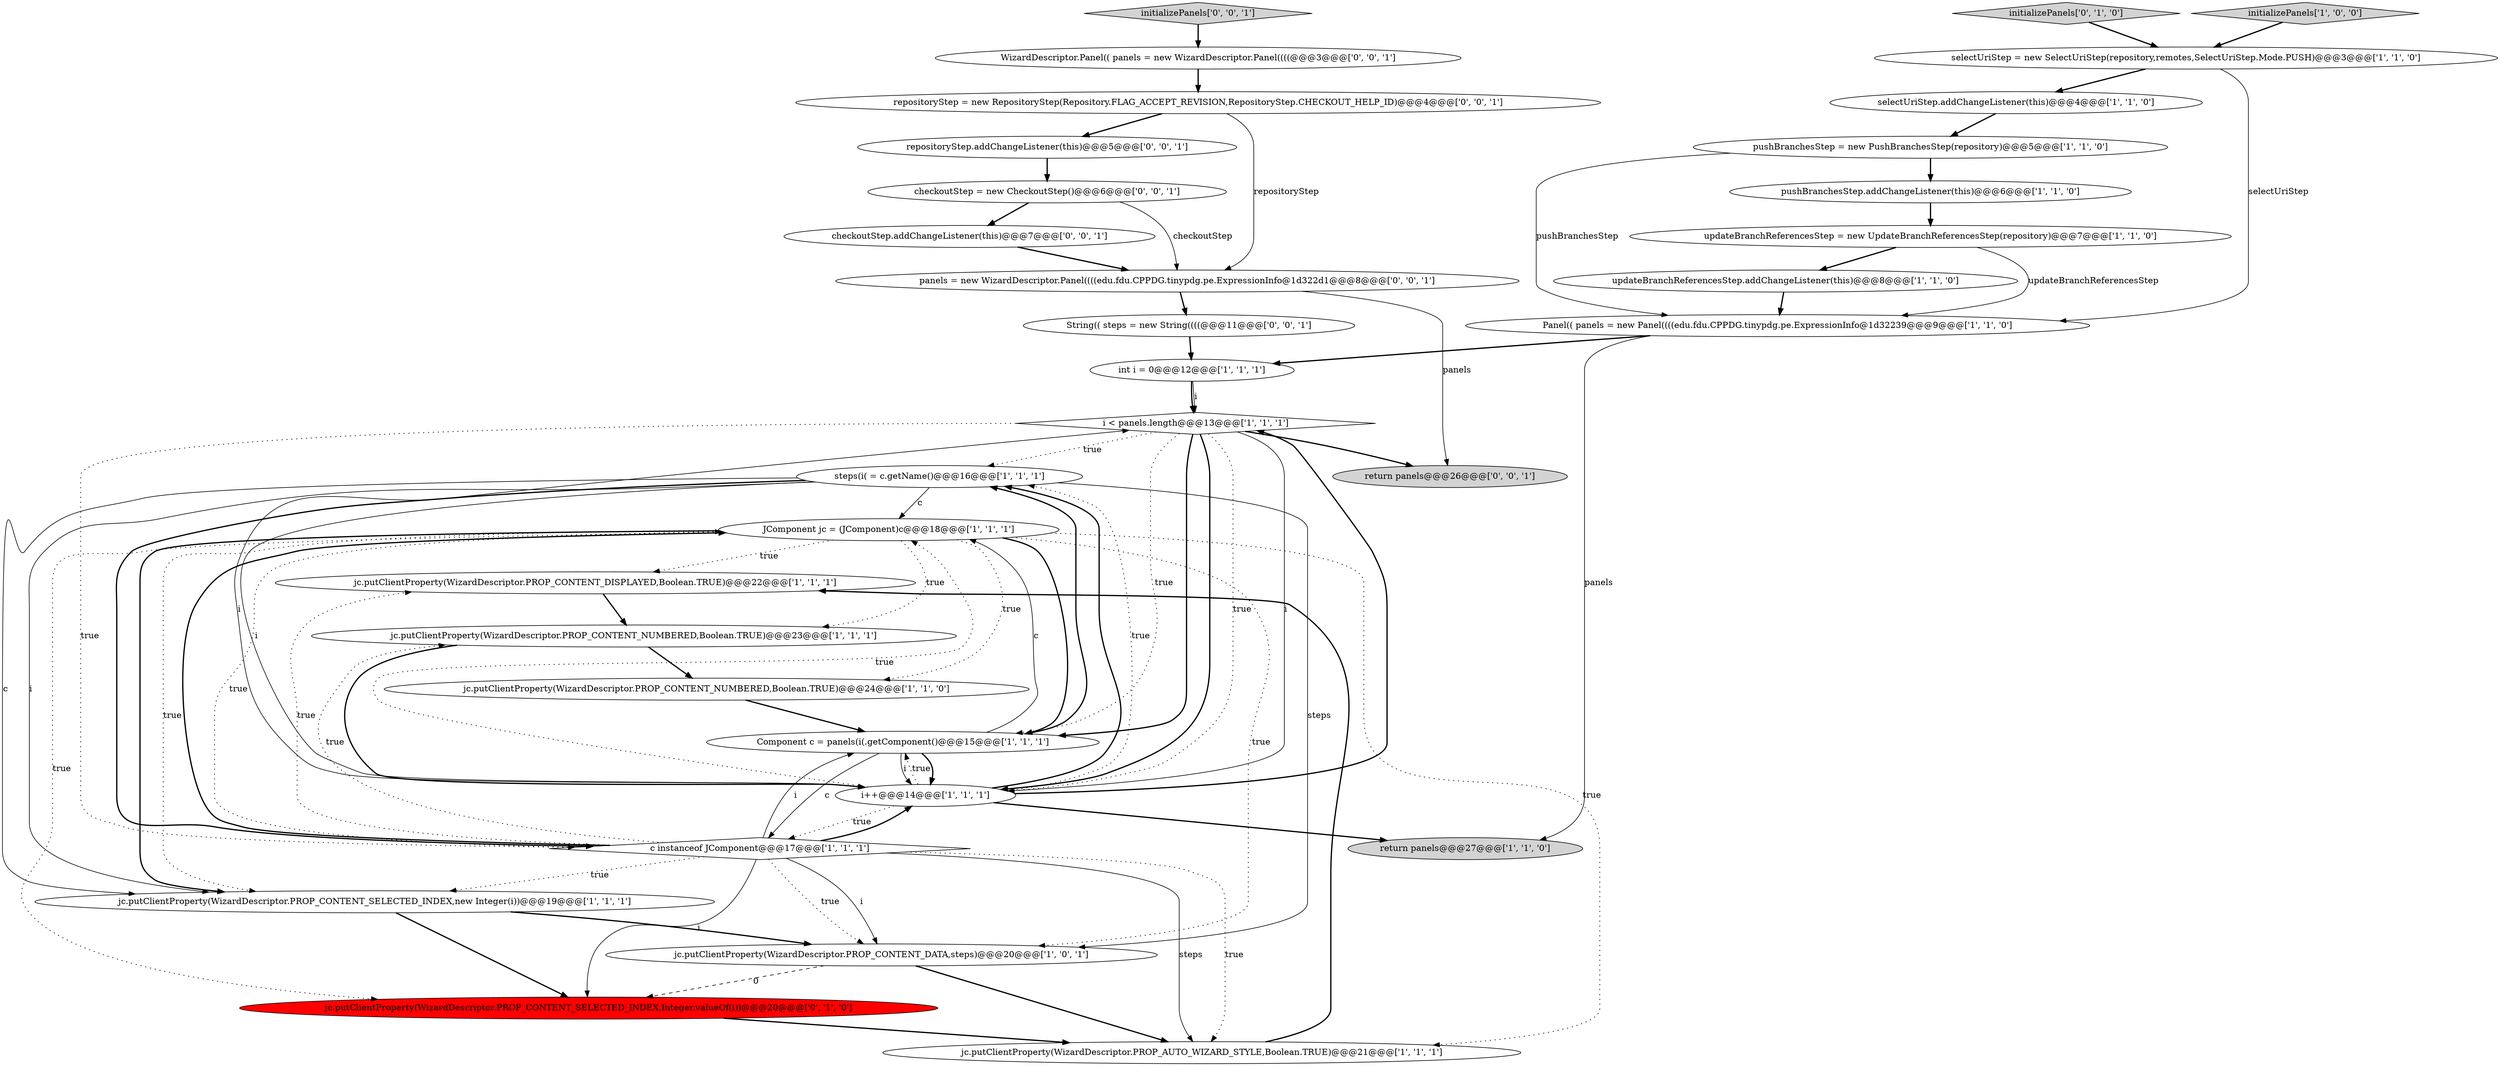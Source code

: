 digraph {
30 [style = filled, label = "repositoryStep.addChangeListener(this)@@@5@@@['0', '0', '1']", fillcolor = white, shape = ellipse image = "AAA0AAABBB3BBB"];
29 [style = filled, label = "checkoutStep = new CheckoutStep()@@@6@@@['0', '0', '1']", fillcolor = white, shape = ellipse image = "AAA0AAABBB3BBB"];
19 [style = filled, label = "steps(i( = c.getName()@@@16@@@['1', '1', '1']", fillcolor = white, shape = ellipse image = "AAA0AAABBB1BBB"];
15 [style = filled, label = "jc.putClientProperty(WizardDescriptor.PROP_CONTENT_DISPLAYED,Boolean.TRUE)@@@22@@@['1', '1', '1']", fillcolor = white, shape = ellipse image = "AAA0AAABBB1BBB"];
12 [style = filled, label = "return panels@@@27@@@['1', '1', '0']", fillcolor = lightgray, shape = ellipse image = "AAA0AAABBB1BBB"];
1 [style = filled, label = "Panel(( panels = new Panel((((edu.fdu.CPPDG.tinypdg.pe.ExpressionInfo@1d32239@@@9@@@['1', '1', '0']", fillcolor = white, shape = ellipse image = "AAA0AAABBB1BBB"];
27 [style = filled, label = "repositoryStep = new RepositoryStep(Repository.FLAG_ACCEPT_REVISION,RepositoryStep.CHECKOUT_HELP_ID)@@@4@@@['0', '0', '1']", fillcolor = white, shape = ellipse image = "AAA0AAABBB3BBB"];
32 [style = filled, label = "initializePanels['0', '0', '1']", fillcolor = lightgray, shape = diamond image = "AAA0AAABBB3BBB"];
11 [style = filled, label = "pushBranchesStep = new PushBranchesStep(repository)@@@5@@@['1', '1', '0']", fillcolor = white, shape = ellipse image = "AAA0AAABBB1BBB"];
9 [style = filled, label = "i < panels.length@@@13@@@['1', '1', '1']", fillcolor = white, shape = diamond image = "AAA0AAABBB1BBB"];
8 [style = filled, label = "Component c = panels(i(.getComponent()@@@15@@@['1', '1', '1']", fillcolor = white, shape = ellipse image = "AAA0AAABBB1BBB"];
5 [style = filled, label = "jc.putClientProperty(WizardDescriptor.PROP_CONTENT_NUMBERED,Boolean.TRUE)@@@24@@@['1', '1', '0']", fillcolor = white, shape = ellipse image = "AAA0AAABBB1BBB"];
0 [style = filled, label = "pushBranchesStep.addChangeListener(this)@@@6@@@['1', '1', '0']", fillcolor = white, shape = ellipse image = "AAA0AAABBB1BBB"];
17 [style = filled, label = "initializePanels['1', '0', '0']", fillcolor = lightgray, shape = diamond image = "AAA0AAABBB1BBB"];
20 [style = filled, label = "JComponent jc = (JComponent)c@@@18@@@['1', '1', '1']", fillcolor = white, shape = ellipse image = "AAA0AAABBB1BBB"];
25 [style = filled, label = "checkoutStep.addChangeListener(this)@@@7@@@['0', '0', '1']", fillcolor = white, shape = ellipse image = "AAA0AAABBB3BBB"];
13 [style = filled, label = "c instanceof JComponent@@@17@@@['1', '1', '1']", fillcolor = white, shape = diamond image = "AAA0AAABBB1BBB"];
10 [style = filled, label = "jc.putClientProperty(WizardDescriptor.PROP_CONTENT_DATA,steps)@@@20@@@['1', '0', '1']", fillcolor = white, shape = ellipse image = "AAA0AAABBB1BBB"];
22 [style = filled, label = "initializePanels['0', '1', '0']", fillcolor = lightgray, shape = diamond image = "AAA0AAABBB2BBB"];
14 [style = filled, label = "int i = 0@@@12@@@['1', '1', '1']", fillcolor = white, shape = ellipse image = "AAA0AAABBB1BBB"];
3 [style = filled, label = "updateBranchReferencesStep = new UpdateBranchReferencesStep(repository)@@@7@@@['1', '1', '0']", fillcolor = white, shape = ellipse image = "AAA0AAABBB1BBB"];
6 [style = filled, label = "jc.putClientProperty(WizardDescriptor.PROP_CONTENT_NUMBERED,Boolean.TRUE)@@@23@@@['1', '1', '1']", fillcolor = white, shape = ellipse image = "AAA0AAABBB1BBB"];
28 [style = filled, label = "WizardDescriptor.Panel(( panels = new WizardDescriptor.Panel((((@@@3@@@['0', '0', '1']", fillcolor = white, shape = ellipse image = "AAA0AAABBB3BBB"];
31 [style = filled, label = "String(( steps = new String((((@@@11@@@['0', '0', '1']", fillcolor = white, shape = ellipse image = "AAA0AAABBB3BBB"];
16 [style = filled, label = "selectUriStep = new SelectUriStep(repository,remotes,SelectUriStep.Mode.PUSH)@@@3@@@['1', '1', '0']", fillcolor = white, shape = ellipse image = "AAA0AAABBB1BBB"];
24 [style = filled, label = "panels = new WizardDescriptor.Panel((((edu.fdu.CPPDG.tinypdg.pe.ExpressionInfo@1d322d1@@@8@@@['0', '0', '1']", fillcolor = white, shape = ellipse image = "AAA0AAABBB3BBB"];
4 [style = filled, label = "i++@@@14@@@['1', '1', '1']", fillcolor = white, shape = ellipse image = "AAA0AAABBB1BBB"];
7 [style = filled, label = "updateBranchReferencesStep.addChangeListener(this)@@@8@@@['1', '1', '0']", fillcolor = white, shape = ellipse image = "AAA0AAABBB1BBB"];
23 [style = filled, label = "jc.putClientProperty(WizardDescriptor.PROP_CONTENT_SELECTED_INDEX,Integer.valueOf(i))@@@20@@@['0', '1', '0']", fillcolor = red, shape = ellipse image = "AAA1AAABBB2BBB"];
21 [style = filled, label = "jc.putClientProperty(WizardDescriptor.PROP_AUTO_WIZARD_STYLE,Boolean.TRUE)@@@21@@@['1', '1', '1']", fillcolor = white, shape = ellipse image = "AAA0AAABBB1BBB"];
18 [style = filled, label = "jc.putClientProperty(WizardDescriptor.PROP_CONTENT_SELECTED_INDEX,new Integer(i))@@@19@@@['1', '1', '1']", fillcolor = white, shape = ellipse image = "AAA0AAABBB1BBB"];
2 [style = filled, label = "selectUriStep.addChangeListener(this)@@@4@@@['1', '1', '0']", fillcolor = white, shape = ellipse image = "AAA0AAABBB1BBB"];
26 [style = filled, label = "return panels@@@26@@@['0', '0', '1']", fillcolor = lightgray, shape = ellipse image = "AAA0AAABBB3BBB"];
31->14 [style = bold, label=""];
0->3 [style = bold, label=""];
4->9 [style = bold, label=""];
13->6 [style = dotted, label="true"];
5->8 [style = bold, label=""];
4->9 [style = solid, label="i"];
20->6 [style = dotted, label="true"];
13->18 [style = dotted, label="true"];
8->13 [style = solid, label="c"];
7->1 [style = bold, label=""];
1->12 [style = solid, label="panels"];
18->23 [style = bold, label=""];
24->26 [style = solid, label="panels"];
22->16 [style = bold, label=""];
8->19 [style = bold, label=""];
19->18 [style = solid, label="c"];
29->24 [style = solid, label="checkoutStep"];
21->15 [style = bold, label=""];
9->4 [style = bold, label=""];
27->30 [style = bold, label=""];
13->20 [style = dotted, label="true"];
19->10 [style = solid, label="steps"];
4->19 [style = bold, label=""];
13->23 [style = solid, label="i"];
4->20 [style = dotted, label="true"];
20->15 [style = dotted, label="true"];
4->8 [style = dotted, label="true"];
29->25 [style = bold, label=""];
3->1 [style = solid, label="updateBranchReferencesStep"];
15->6 [style = bold, label=""];
10->21 [style = bold, label=""];
20->21 [style = dotted, label="true"];
16->2 [style = bold, label=""];
9->8 [style = bold, label=""];
13->10 [style = dotted, label="true"];
30->29 [style = bold, label=""];
9->8 [style = dotted, label="true"];
14->9 [style = solid, label="i"];
9->26 [style = bold, label=""];
20->18 [style = bold, label=""];
4->13 [style = dotted, label="true"];
20->5 [style = dotted, label="true"];
25->24 [style = bold, label=""];
6->5 [style = bold, label=""];
6->4 [style = bold, label=""];
20->8 [style = bold, label=""];
11->0 [style = bold, label=""];
13->10 [style = solid, label="i"];
9->19 [style = dotted, label="true"];
19->13 [style = bold, label=""];
18->10 [style = bold, label=""];
23->21 [style = bold, label=""];
3->7 [style = bold, label=""];
24->31 [style = bold, label=""];
13->8 [style = solid, label="i"];
27->24 [style = solid, label="repositoryStep"];
19->18 [style = solid, label="i"];
13->21 [style = dotted, label="true"];
9->13 [style = dotted, label="true"];
20->10 [style = dotted, label="true"];
20->23 [style = dotted, label="true"];
19->4 [style = solid, label="i"];
20->18 [style = dotted, label="true"];
4->12 [style = bold, label=""];
9->4 [style = dotted, label="true"];
16->1 [style = solid, label="selectUriStep"];
14->9 [style = bold, label=""];
1->14 [style = bold, label=""];
13->15 [style = dotted, label="true"];
19->20 [style = solid, label="c"];
28->27 [style = bold, label=""];
8->4 [style = bold, label=""];
9->4 [style = solid, label="i"];
11->1 [style = solid, label="pushBranchesStep"];
10->23 [style = dashed, label="0"];
13->21 [style = solid, label="steps"];
32->28 [style = bold, label=""];
2->11 [style = bold, label=""];
13->4 [style = bold, label=""];
8->4 [style = solid, label="i"];
17->16 [style = bold, label=""];
8->20 [style = solid, label="c"];
4->19 [style = dotted, label="true"];
13->20 [style = bold, label=""];
}
